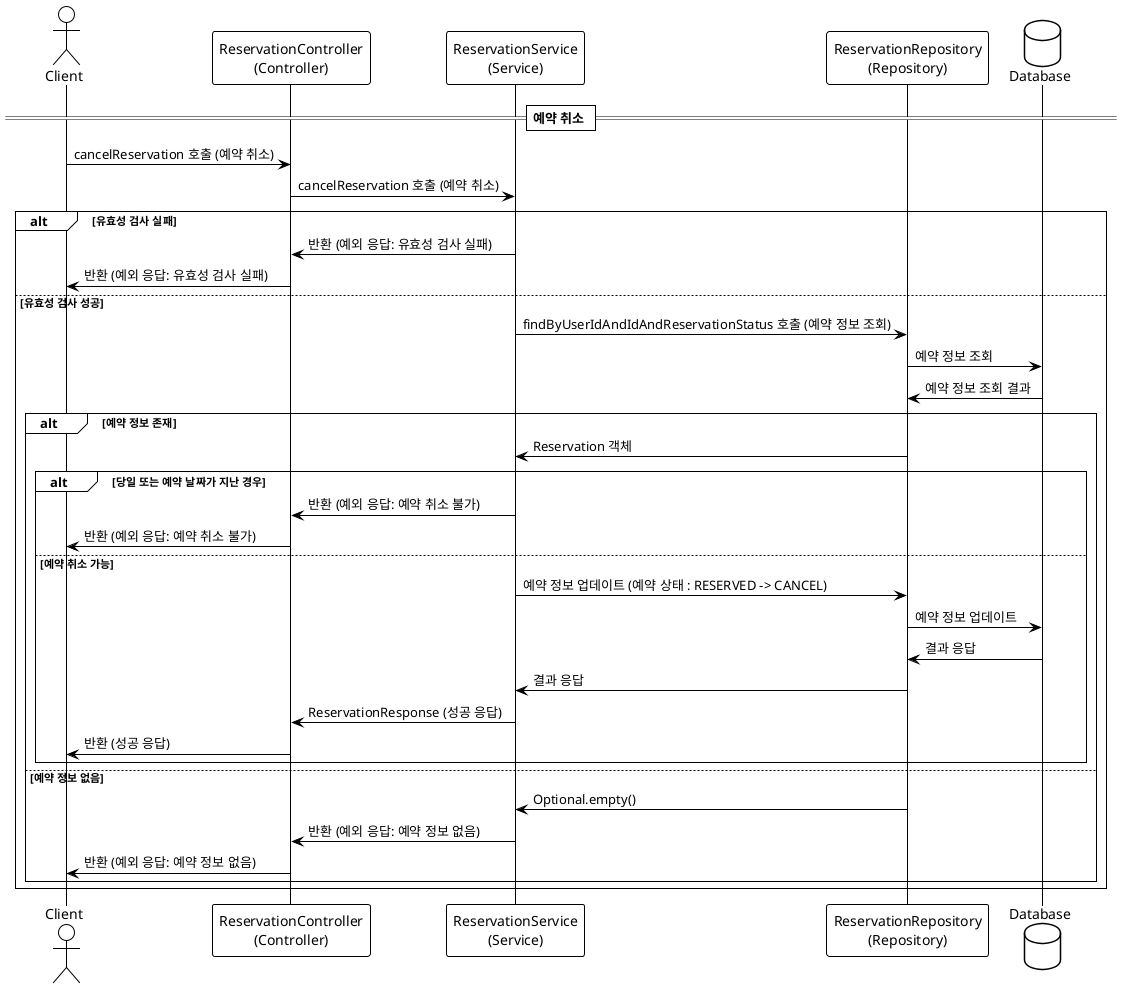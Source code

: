 @startuml
!theme plain

actor Client as client
participant "ReservationController\n(Controller)" as controller
participant "ReservationService\n(Service)" as service
participant "ReservationRepository\n(Repository)" as repository
database "Database" as db

== 예약 취소 ==
client -> controller : cancelReservation 호출 (예약 취소)
controller -> service : cancelReservation 호출 (예약 취소)
alt 유효성 검사 실패
    service -> controller : 반환 (예외 응답: 유효성 검사 실패)
    controller -> client : 반환 (예외 응답: 유효성 검사 실패)
else 유효성 검사 성공
    service -> repository : findByUserIdAndIdAndReservationStatus 호출 (예약 정보 조회)
    repository -> db : 예약 정보 조회
    db -> repository : 예약 정보 조회 결과
    alt 예약 정보 존재
        repository -> service : Reservation 객체
        alt 당일 또는 예약 날짜가 지난 경우
            service -> controller : 반환 (예외 응답: 예약 취소 불가)
            controller -> client : 반환 (예외 응답: 예약 취소 불가)
        else 예약 취소 가능
            service -> repository : 예약 정보 업데이트 (예약 상태 : RESERVED -> CANCEL)
            repository -> db : 예약 정보 업데이트
            db -> repository : 결과 응답
            repository -> service : 결과 응답
            service -> controller : ReservationResponse (성공 응답)
            controller -> client : 반환 (성공 응답)
        end
    else 예약 정보 없음
        repository -> service : Optional.empty()
        service -> controller : 반환 (예외 응답: 예약 정보 없음)
        controller -> client : 반환 (예외 응답: 예약 정보 없음)
    end
end

@enduml